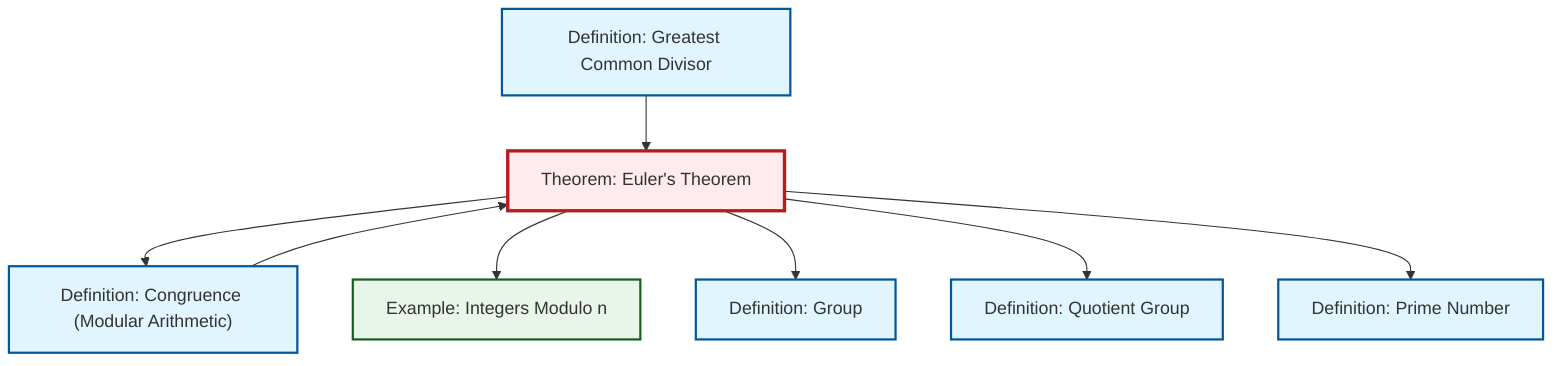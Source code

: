 graph TD
    classDef definition fill:#e1f5fe,stroke:#01579b,stroke-width:2px
    classDef theorem fill:#f3e5f5,stroke:#4a148c,stroke-width:2px
    classDef axiom fill:#fff3e0,stroke:#e65100,stroke-width:2px
    classDef example fill:#e8f5e9,stroke:#1b5e20,stroke-width:2px
    classDef current fill:#ffebee,stroke:#b71c1c,stroke-width:3px
    ex-quotient-integers-mod-n["Example: Integers Modulo n"]:::example
    def-gcd["Definition: Greatest Common Divisor"]:::definition
    def-group["Definition: Group"]:::definition
    thm-euler["Theorem: Euler's Theorem"]:::theorem
    def-prime["Definition: Prime Number"]:::definition
    def-congruence["Definition: Congruence (Modular Arithmetic)"]:::definition
    def-quotient-group["Definition: Quotient Group"]:::definition
    def-congruence --> thm-euler
    thm-euler --> def-congruence
    def-gcd --> thm-euler
    thm-euler --> ex-quotient-integers-mod-n
    thm-euler --> def-group
    thm-euler --> def-quotient-group
    thm-euler --> def-prime
    class thm-euler current